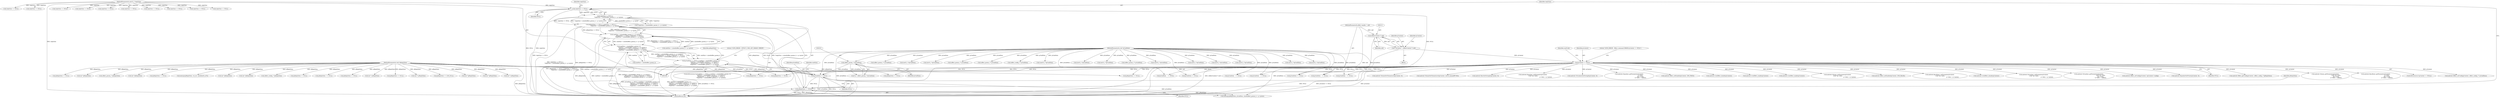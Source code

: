 digraph "0_Android_aeea52da00d210587fb3ed895de3d5f2e0264c88_4@pointer" {
"1000349" [label="(Call,replySize == NULL)"];
"1000114" [label="(MethodParameterIn,uint32_t *replySize)"];
"1000345" [label="(Call,pReplyData == NULL)"];
"1000115" [label="(MethodParameterIn,void *pReplyData)"];
"1000327" [label="(Call,pCmdData == NULL)"];
"1000322" [label="(Call,(effect_param_t *)pCmdData)"];
"1000113" [label="(MethodParameterIn,void *pCmdData)"];
"1000153" [label="(Call,pContext == NULL)"];
"1000118" [label="(Call,* pContext = (EffectContext *) self)"];
"1000120" [label="(Call,(EffectContext *) self)"];
"1000110" [label="(MethodParameterIn,effect_handle_t  self)"];
"1000348" [label="(Call,replySize == NULL ||\n                    *replySize < (sizeof(effect_param_t) + p->psize))"];
"1000344" [label="(Call,pReplyData == NULL || replySize == NULL ||\n                    *replySize < (sizeof(effect_param_t) + p->psize))"];
"1000335" [label="(Call,cmdSize < (sizeof(effect_param_t) + p->psize) ||\n                    pReplyData == NULL || replySize == NULL ||\n                    *replySize < (sizeof(effect_param_t) + p->psize))"];
"1000330" [label="(Call,cmdSize < sizeof(effect_param_t) ||\n                    cmdSize < (sizeof(effect_param_t) + p->psize) ||\n                    pReplyData == NULL || replySize == NULL ||\n                    *replySize < (sizeof(effect_param_t) + p->psize))"];
"1000326" [label="(Call,pCmdData == NULL || cmdSize < sizeof(effect_param_t) ||\n                    cmdSize < (sizeof(effect_param_t) + p->psize) ||\n                    pReplyData == NULL || replySize == NULL ||\n                    *replySize < (sizeof(effect_param_t) + p->psize))"];
"1000326" [label="(Call,pCmdData == NULL || cmdSize < sizeof(effect_param_t) ||\n                    cmdSize < (sizeof(effect_param_t) + p->psize) ||\n                    pReplyData == NULL || replySize == NULL ||\n                    *replySize < (sizeof(effect_param_t) + p->psize))"];
"1001065" [label="(Call,(int32_t *)pCmdData)"];
"1000711" [label="(Call,replySize == NULL)"];
"1000349" [label="(Call,replySize == NULL)"];
"1000930" [label="(Call,(int32_t *)pCmdData)"];
"1000257" [label="(Call,replySize == NULL)"];
"1000273" [label="(Call,(int *) pReplyData)"];
"1000212" [label="(Call,android::VirtualizerSetStrength(pContext, 0))"];
"1000695" [label="(Call,pCmdData == NULL)"];
"1000118" [label="(Call,* pContext = (EffectContext *) self)"];
"1000346" [label="(Identifier,pReplyData)"];
"1000460" [label="(Call,android::Equalizer_getParameter(pContext,\n                                                             p->data,\n                                                             &p->vsize,\n                                                             p->data + voffset))"];
"1001101" [label="(Call,pReplyData == LVM_NULL)"];
"1000344" [label="(Call,pReplyData == NULL || replySize == NULL ||\n                    *replySize < (sizeof(effect_param_t) + p->psize))"];
"1000843" [label="(Call,android::Effect_setEnabled(pContext, LVM_TRUE))"];
"1000950" [label="(Call,android::LvmEffect_disable(pContext))"];
"1000850" [label="(Call,pReplyData == NULL)"];
"1000982" [label="(Call,android::LvmEffect_enable(pContext))"];
"1000116" [label="(Block,)"];
"1000634" [label="(Call,replySize == NULL)"];
"1000578" [label="(Call,(int *)pReplyData)"];
"1000115" [label="(MethodParameterIn,void *pReplyData)"];
"1000154" [label="(Identifier,pContext)"];
"1000114" [label="(MethodParameterIn,uint32_t *replySize)"];
"1001068" [label="(Call,android::LvmEffect_enable(pContext))"];
"1000669" [label="(Call,(int *)pReplyData)"];
"1000234" [label="(Call,(int *) pReplyData)"];
"1000800" [label="(Call,android::Volume_setParameter(pContext,\n (void *)p->data,\n                                                                 p->data + p->psize))"];
"1000873" [label="(Call,android::Effect_setEnabled(pContext, LVM_FALSE))"];
"1000328" [label="(Identifier,pCmdData)"];
"1000581" [label="(Call,android::BassBoost_setParameter(pContext,\n (void *)p->data,\n                                                                    p->data + p->psize))"];
"1000352" [label="(Call,*replySize < (sizeof(effect_param_t) + p->psize))"];
"1000325" [label="(ControlStructure,if (pCmdData == NULL || cmdSize < sizeof(effect_param_t) ||\n                    cmdSize < (sizeof(effect_param_t) + p->psize) ||\n                    pReplyData == NULL || replySize == NULL ||\n                    *replySize < (sizeof(effect_param_t) + p->psize)))"];
"1001142" [label="(Call,(uint32_t *)pCmdData)"];
"1000335" [label="(Call,cmdSize < (sizeof(effect_param_t) + p->psize) ||\n                    pReplyData == NULL || replySize == NULL ||\n                    *replySize < (sizeof(effect_param_t) + p->psize))"];
"1000367" [label="(Call,memcpy(pReplyData, pCmdData, sizeof(effect_param_t) + p->psize))"];
"1000947" [label="(Call,(int32_t *)pCmdData)"];
"1000331" [label="(Call,cmdSize < sizeof(effect_param_t))"];
"1001036" [label="(Call,android::LvmEffect_disable(pContext))"];
"1000120" [label="(Call,(EffectContext *) self)"];
"1000119" [label="(Identifier,pContext)"];
"1000672" [label="(Call,android::Virtualizer_setParameter(pContext,\n (void *)p->data,\n                                                                       p->data + p->psize))"];
"1000707" [label="(Call,pReplyData == NULL)"];
"1000964" [label="(Call,(int32_t *)pCmdData)"];
"1000433" [label="(Call,android::Virtualizer_getParameter(pContext,\n                                                               (void *)p->data,\n                                                               &p->vsize,\n                                                               p->data + voffset))"];
"1000168" [label="(Call,pReplyData == NULL)"];
"1000244" [label="(Call,pCmdData    == NULL)"];
"1000728" [label="(Call,(effect_param_t *) pCmdData)"];
"1000797" [label="(Call,(int *)pReplyData)"];
"1000378" [label="(Call,(effect_param_t *)pReplyData)"];
"1000854" [label="(Call,replySize == NULL)"];
"1000351" [label="(Identifier,NULL)"];
"1000310" [label="(Call,android::Effect_setConfig(pContext, &pContext->config))"];
"1000285" [label="(Call,pReplyData == NULL)"];
"1000348" [label="(Call,replySize == NULL ||\n                    *replySize < (sizeof(effect_param_t) + p->psize))"];
"1001108" [label="(Call,pCmdData == NULL)"];
"1000870" [label="(Call,(int *)pReplyData)"];
"1000330" [label="(Call,cmdSize < sizeof(effect_param_t) ||\n                    cmdSize < (sizeof(effect_param_t) + p->psize) ||\n                    pReplyData == NULL || replySize == NULL ||\n                    *replySize < (sizeof(effect_param_t) + p->psize))"];
"1000771" [label="(Call,pReplyData == NULL)"];
"1000345" [label="(Call,pReplyData == NULL)"];
"1000122" [label="(Identifier,self)"];
"1001033" [label="(Call,(int32_t *)pCmdData)"];
"1001193" [label="(Call,memcpy(pReplyData, vol_ret, sizeof(int32_t)*2))"];
"1000222" [label="(Call,android::EqualizerSetPreset(pContext, 0))"];
"1000840" [label="(Call,(int *)pReplyData)"];
"1000155" [label="(Identifier,NULL)"];
"1000604" [label="(Call,pCmdData   == NULL)"];
"1000303" [label="(Call,android::Effect_getConfig(pContext, (effect_config_t *)pReplyData))"];
"1000485" [label="(Call,android::Volume_getParameter(pContext,\n                                                          (void *)p->data,\n                                                          &p->vsize,\n                                                          p->data + voffset))"];
"1000733" [label="(Call,(int *)pReplyData)"];
"1001050" [label="(Call,(int32_t *)pCmdData)"];
"1000110" [label="(MethodParameterIn,effect_handle_t  self)"];
"1000305" [label="(Call,(effect_config_t *)pReplyData)"];
"1000289" [label="(Call,replySize == NULL)"];
"1000354" [label="(Identifier,replySize)"];
"1000792" [label="(Call,(effect_param_t *) pCmdData)"];
"1000320" [label="(Call,*p = (effect_param_t *)pCmdData)"];
"1000153" [label="(Call,pContext == NULL)"];
"1000539" [label="(Call,pReplyData == NULL)"];
"1000560" [label="(Call,(effect_param_t *) pCmdData)"];
"1000127" [label="(Identifier,pContext)"];
"1000347" [label="(Identifier,NULL)"];
"1000329" [label="(Identifier,NULL)"];
"1000253" [label="(Call,pReplyData  == NULL)"];
"1001260" [label="(MethodReturn,int)"];
"1000368" [label="(Identifier,pReplyData)"];
"1000408" [label="(Call,android::BassBoost_getParameter(pContext,\n                                                             p->data,\n                                                             &p->vsize,\n                                                             p->data + voffset))"];
"1000152" [label="(ControlStructure,if (pContext == NULL))"];
"1000524" [label="(Call,pCmdData   == NULL)"];
"1000276" [label="(Call,android::Effect_setConfig(pContext, (effect_config_t *) pCmdData))"];
"1000336" [label="(Call,cmdSize < (sizeof(effect_param_t) + p->psize))"];
"1000543" [label="(Call,replySize == NULL)"];
"1000158" [label="(Literal,\"\tLVM_ERROR : Effect_command ERROR pContext == NULL\")"];
"1001119" [label="(Call,pReplyData == NULL)"];
"1000759" [label="(Call,pCmdData   == NULL)"];
"1000324" [label="(Identifier,pCmdData)"];
"1000327" [label="(Call,pCmdData == NULL)"];
"1000278" [label="(Call,(effect_config_t *) pCmdData)"];
"1000191" [label="(Call,(int *) pReplyData)"];
"1000332" [label="(Identifier,cmdSize)"];
"1000775" [label="(Call,replySize == NULL)"];
"1000113" [label="(MethodParameterIn,void *pCmdData)"];
"1000824" [label="(Call,replySize == NULL)"];
"1000820" [label="(Call,pReplyData == NULL)"];
"1000237" [label="(Call,android::VolumeSetVolumeLevel(pContext, 0))"];
"1001200" [label="(Call,android::VolumeSetVolumeLevel(pContext, (int16_t)(maxdB*100)))"];
"1000895" [label="(Call,(uint32_t *)pCmdData)"];
"1000630" [label="(Call,pReplyData == NULL)"];
"1001123" [label="(Call,replySize == NULL)"];
"1000322" [label="(Call,(effect_param_t *)pCmdData)"];
"1000882" [label="(Call,pCmdData   == NULL)"];
"1000163" [label="(Identifier,cmdCode)"];
"1000202" [label="(Call,android::BassSetStrength(pContext, 0))"];
"1001016" [label="(Call,(int32_t *)pCmdData)"];
"1000979" [label="(Call,(int32_t *)pCmdData)"];
"1000350" [label="(Identifier,replySize)"];
"1000651" [label="(Call,(effect_param_t *) pCmdData)"];
"1000736" [label="(Call,android::Equalizer_setParameter(pContext,\n (void *)p->data,\n                                                                     p->data + p->psize))"];
"1000172" [label="(Call,replySize == NULL)"];
"1001149" [label="(Call,(uint32_t *)pCmdData)"];
"1000363" [label="(Literal,\"\tLVM_ERROR : EFFECT_CMD_GET_PARAM: ERROR\")"];
"1000349" -> "1000348"  [label="AST: "];
"1000349" -> "1000351"  [label="CFG: "];
"1000350" -> "1000349"  [label="AST: "];
"1000351" -> "1000349"  [label="AST: "];
"1000354" -> "1000349"  [label="CFG: "];
"1000348" -> "1000349"  [label="CFG: "];
"1000349" -> "1001260"  [label="DDG: NULL"];
"1000349" -> "1001260"  [label="DDG: replySize"];
"1000349" -> "1000348"  [label="DDG: replySize"];
"1000349" -> "1000348"  [label="DDG: NULL"];
"1000114" -> "1000349"  [label="DDG: replySize"];
"1000345" -> "1000349"  [label="DDG: NULL"];
"1000114" -> "1000109"  [label="AST: "];
"1000114" -> "1001260"  [label="DDG: replySize"];
"1000114" -> "1000172"  [label="DDG: replySize"];
"1000114" -> "1000257"  [label="DDG: replySize"];
"1000114" -> "1000289"  [label="DDG: replySize"];
"1000114" -> "1000543"  [label="DDG: replySize"];
"1000114" -> "1000634"  [label="DDG: replySize"];
"1000114" -> "1000711"  [label="DDG: replySize"];
"1000114" -> "1000775"  [label="DDG: replySize"];
"1000114" -> "1000824"  [label="DDG: replySize"];
"1000114" -> "1000854"  [label="DDG: replySize"];
"1000114" -> "1001123"  [label="DDG: replySize"];
"1000345" -> "1000344"  [label="AST: "];
"1000345" -> "1000347"  [label="CFG: "];
"1000346" -> "1000345"  [label="AST: "];
"1000347" -> "1000345"  [label="AST: "];
"1000350" -> "1000345"  [label="CFG: "];
"1000344" -> "1000345"  [label="CFG: "];
"1000345" -> "1001260"  [label="DDG: NULL"];
"1000345" -> "1001260"  [label="DDG: pReplyData"];
"1000345" -> "1000344"  [label="DDG: pReplyData"];
"1000345" -> "1000344"  [label="DDG: NULL"];
"1000115" -> "1000345"  [label="DDG: pReplyData"];
"1000327" -> "1000345"  [label="DDG: NULL"];
"1000345" -> "1000367"  [label="DDG: pReplyData"];
"1000115" -> "1000109"  [label="AST: "];
"1000115" -> "1001260"  [label="DDG: pReplyData"];
"1000115" -> "1000168"  [label="DDG: pReplyData"];
"1000115" -> "1000191"  [label="DDG: pReplyData"];
"1000115" -> "1000234"  [label="DDG: pReplyData"];
"1000115" -> "1000253"  [label="DDG: pReplyData"];
"1000115" -> "1000273"  [label="DDG: pReplyData"];
"1000115" -> "1000285"  [label="DDG: pReplyData"];
"1000115" -> "1000305"  [label="DDG: pReplyData"];
"1000115" -> "1000367"  [label="DDG: pReplyData"];
"1000115" -> "1000378"  [label="DDG: pReplyData"];
"1000115" -> "1000539"  [label="DDG: pReplyData"];
"1000115" -> "1000578"  [label="DDG: pReplyData"];
"1000115" -> "1000630"  [label="DDG: pReplyData"];
"1000115" -> "1000669"  [label="DDG: pReplyData"];
"1000115" -> "1000707"  [label="DDG: pReplyData"];
"1000115" -> "1000733"  [label="DDG: pReplyData"];
"1000115" -> "1000771"  [label="DDG: pReplyData"];
"1000115" -> "1000797"  [label="DDG: pReplyData"];
"1000115" -> "1000820"  [label="DDG: pReplyData"];
"1000115" -> "1000840"  [label="DDG: pReplyData"];
"1000115" -> "1000850"  [label="DDG: pReplyData"];
"1000115" -> "1000870"  [label="DDG: pReplyData"];
"1000115" -> "1001101"  [label="DDG: pReplyData"];
"1000115" -> "1001119"  [label="DDG: pReplyData"];
"1000115" -> "1001193"  [label="DDG: pReplyData"];
"1000327" -> "1000326"  [label="AST: "];
"1000327" -> "1000329"  [label="CFG: "];
"1000328" -> "1000327"  [label="AST: "];
"1000329" -> "1000327"  [label="AST: "];
"1000332" -> "1000327"  [label="CFG: "];
"1000326" -> "1000327"  [label="CFG: "];
"1000327" -> "1001260"  [label="DDG: pCmdData"];
"1000327" -> "1001260"  [label="DDG: NULL"];
"1000327" -> "1000326"  [label="DDG: pCmdData"];
"1000327" -> "1000326"  [label="DDG: NULL"];
"1000322" -> "1000327"  [label="DDG: pCmdData"];
"1000113" -> "1000327"  [label="DDG: pCmdData"];
"1000153" -> "1000327"  [label="DDG: NULL"];
"1000327" -> "1000367"  [label="DDG: pCmdData"];
"1000322" -> "1000320"  [label="AST: "];
"1000322" -> "1000324"  [label="CFG: "];
"1000323" -> "1000322"  [label="AST: "];
"1000324" -> "1000322"  [label="AST: "];
"1000320" -> "1000322"  [label="CFG: "];
"1000322" -> "1000320"  [label="DDG: pCmdData"];
"1000113" -> "1000322"  [label="DDG: pCmdData"];
"1000113" -> "1000109"  [label="AST: "];
"1000113" -> "1001260"  [label="DDG: pCmdData"];
"1000113" -> "1000244"  [label="DDG: pCmdData"];
"1000113" -> "1000278"  [label="DDG: pCmdData"];
"1000113" -> "1000367"  [label="DDG: pCmdData"];
"1000113" -> "1000524"  [label="DDG: pCmdData"];
"1000113" -> "1000560"  [label="DDG: pCmdData"];
"1000113" -> "1000604"  [label="DDG: pCmdData"];
"1000113" -> "1000651"  [label="DDG: pCmdData"];
"1000113" -> "1000695"  [label="DDG: pCmdData"];
"1000113" -> "1000728"  [label="DDG: pCmdData"];
"1000113" -> "1000759"  [label="DDG: pCmdData"];
"1000113" -> "1000792"  [label="DDG: pCmdData"];
"1000113" -> "1000882"  [label="DDG: pCmdData"];
"1000113" -> "1000895"  [label="DDG: pCmdData"];
"1000113" -> "1000930"  [label="DDG: pCmdData"];
"1000113" -> "1000947"  [label="DDG: pCmdData"];
"1000113" -> "1000964"  [label="DDG: pCmdData"];
"1000113" -> "1000979"  [label="DDG: pCmdData"];
"1000113" -> "1001016"  [label="DDG: pCmdData"];
"1000113" -> "1001033"  [label="DDG: pCmdData"];
"1000113" -> "1001050"  [label="DDG: pCmdData"];
"1000113" -> "1001065"  [label="DDG: pCmdData"];
"1000113" -> "1001108"  [label="DDG: pCmdData"];
"1000113" -> "1001142"  [label="DDG: pCmdData"];
"1000113" -> "1001149"  [label="DDG: pCmdData"];
"1000153" -> "1000152"  [label="AST: "];
"1000153" -> "1000155"  [label="CFG: "];
"1000154" -> "1000153"  [label="AST: "];
"1000155" -> "1000153"  [label="AST: "];
"1000158" -> "1000153"  [label="CFG: "];
"1000163" -> "1000153"  [label="CFG: "];
"1000153" -> "1001260"  [label="DDG: NULL"];
"1000153" -> "1001260"  [label="DDG: pContext == NULL"];
"1000153" -> "1001260"  [label="DDG: pContext"];
"1000118" -> "1000153"  [label="DDG: pContext"];
"1000153" -> "1000168"  [label="DDG: NULL"];
"1000153" -> "1000202"  [label="DDG: pContext"];
"1000153" -> "1000212"  [label="DDG: pContext"];
"1000153" -> "1000222"  [label="DDG: pContext"];
"1000153" -> "1000237"  [label="DDG: pContext"];
"1000153" -> "1000244"  [label="DDG: NULL"];
"1000153" -> "1000276"  [label="DDG: pContext"];
"1000153" -> "1000285"  [label="DDG: NULL"];
"1000153" -> "1000303"  [label="DDG: pContext"];
"1000153" -> "1000310"  [label="DDG: pContext"];
"1000153" -> "1000408"  [label="DDG: pContext"];
"1000153" -> "1000433"  [label="DDG: pContext"];
"1000153" -> "1000460"  [label="DDG: pContext"];
"1000153" -> "1000485"  [label="DDG: pContext"];
"1000153" -> "1000524"  [label="DDG: NULL"];
"1000153" -> "1000581"  [label="DDG: pContext"];
"1000153" -> "1000604"  [label="DDG: NULL"];
"1000153" -> "1000672"  [label="DDG: pContext"];
"1000153" -> "1000695"  [label="DDG: NULL"];
"1000153" -> "1000736"  [label="DDG: pContext"];
"1000153" -> "1000759"  [label="DDG: NULL"];
"1000153" -> "1000800"  [label="DDG: pContext"];
"1000153" -> "1000820"  [label="DDG: NULL"];
"1000153" -> "1000843"  [label="DDG: pContext"];
"1000153" -> "1000850"  [label="DDG: NULL"];
"1000153" -> "1000873"  [label="DDG: pContext"];
"1000153" -> "1000882"  [label="DDG: NULL"];
"1000153" -> "1000950"  [label="DDG: pContext"];
"1000153" -> "1000982"  [label="DDG: pContext"];
"1000153" -> "1001036"  [label="DDG: pContext"];
"1000153" -> "1001068"  [label="DDG: pContext"];
"1000153" -> "1001108"  [label="DDG: NULL"];
"1000153" -> "1001200"  [label="DDG: pContext"];
"1000118" -> "1000116"  [label="AST: "];
"1000118" -> "1000120"  [label="CFG: "];
"1000119" -> "1000118"  [label="AST: "];
"1000120" -> "1000118"  [label="AST: "];
"1000127" -> "1000118"  [label="CFG: "];
"1000118" -> "1001260"  [label="DDG: (EffectContext *) self"];
"1000120" -> "1000118"  [label="DDG: self"];
"1000120" -> "1000122"  [label="CFG: "];
"1000121" -> "1000120"  [label="AST: "];
"1000122" -> "1000120"  [label="AST: "];
"1000120" -> "1001260"  [label="DDG: self"];
"1000110" -> "1000120"  [label="DDG: self"];
"1000110" -> "1000109"  [label="AST: "];
"1000110" -> "1001260"  [label="DDG: self"];
"1000348" -> "1000344"  [label="AST: "];
"1000348" -> "1000352"  [label="CFG: "];
"1000352" -> "1000348"  [label="AST: "];
"1000344" -> "1000348"  [label="CFG: "];
"1000348" -> "1001260"  [label="DDG: replySize == NULL"];
"1000348" -> "1001260"  [label="DDG: *replySize < (sizeof(effect_param_t) + p->psize)"];
"1000348" -> "1000344"  [label="DDG: replySize == NULL"];
"1000348" -> "1000344"  [label="DDG: *replySize < (sizeof(effect_param_t) + p->psize)"];
"1000352" -> "1000348"  [label="DDG: *replySize"];
"1000352" -> "1000348"  [label="DDG: sizeof(effect_param_t) + p->psize"];
"1000344" -> "1000335"  [label="AST: "];
"1000335" -> "1000344"  [label="CFG: "];
"1000344" -> "1001260"  [label="DDG: replySize == NULL ||\n                    *replySize < (sizeof(effect_param_t) + p->psize)"];
"1000344" -> "1001260"  [label="DDG: pReplyData == NULL"];
"1000344" -> "1000335"  [label="DDG: pReplyData == NULL"];
"1000344" -> "1000335"  [label="DDG: replySize == NULL ||\n                    *replySize < (sizeof(effect_param_t) + p->psize)"];
"1000335" -> "1000330"  [label="AST: "];
"1000335" -> "1000336"  [label="CFG: "];
"1000336" -> "1000335"  [label="AST: "];
"1000330" -> "1000335"  [label="CFG: "];
"1000335" -> "1001260"  [label="DDG: pReplyData == NULL || replySize == NULL ||\n                    *replySize < (sizeof(effect_param_t) + p->psize)"];
"1000335" -> "1001260"  [label="DDG: cmdSize < (sizeof(effect_param_t) + p->psize)"];
"1000335" -> "1000330"  [label="DDG: cmdSize < (sizeof(effect_param_t) + p->psize)"];
"1000335" -> "1000330"  [label="DDG: pReplyData == NULL || replySize == NULL ||\n                    *replySize < (sizeof(effect_param_t) + p->psize)"];
"1000336" -> "1000335"  [label="DDG: cmdSize"];
"1000336" -> "1000335"  [label="DDG: sizeof(effect_param_t) + p->psize"];
"1000330" -> "1000326"  [label="AST: "];
"1000330" -> "1000331"  [label="CFG: "];
"1000331" -> "1000330"  [label="AST: "];
"1000326" -> "1000330"  [label="CFG: "];
"1000330" -> "1001260"  [label="DDG: cmdSize < sizeof(effect_param_t)"];
"1000330" -> "1001260"  [label="DDG: cmdSize < (sizeof(effect_param_t) + p->psize) ||\n                    pReplyData == NULL || replySize == NULL ||\n                    *replySize < (sizeof(effect_param_t) + p->psize)"];
"1000330" -> "1000326"  [label="DDG: cmdSize < sizeof(effect_param_t)"];
"1000330" -> "1000326"  [label="DDG: cmdSize < (sizeof(effect_param_t) + p->psize) ||\n                    pReplyData == NULL || replySize == NULL ||\n                    *replySize < (sizeof(effect_param_t) + p->psize)"];
"1000331" -> "1000330"  [label="DDG: cmdSize"];
"1000326" -> "1000325"  [label="AST: "];
"1000363" -> "1000326"  [label="CFG: "];
"1000368" -> "1000326"  [label="CFG: "];
"1000326" -> "1001260"  [label="DDG: pCmdData == NULL || cmdSize < sizeof(effect_param_t) ||\n                    cmdSize < (sizeof(effect_param_t) + p->psize) ||\n                    pReplyData == NULL || replySize == NULL ||\n                    *replySize < (sizeof(effect_param_t) + p->psize)"];
"1000326" -> "1001260"  [label="DDG: cmdSize < sizeof(effect_param_t) ||\n                    cmdSize < (sizeof(effect_param_t) + p->psize) ||\n                    pReplyData == NULL || replySize == NULL ||\n                    *replySize < (sizeof(effect_param_t) + p->psize)"];
"1000326" -> "1001260"  [label="DDG: pCmdData == NULL"];
}
